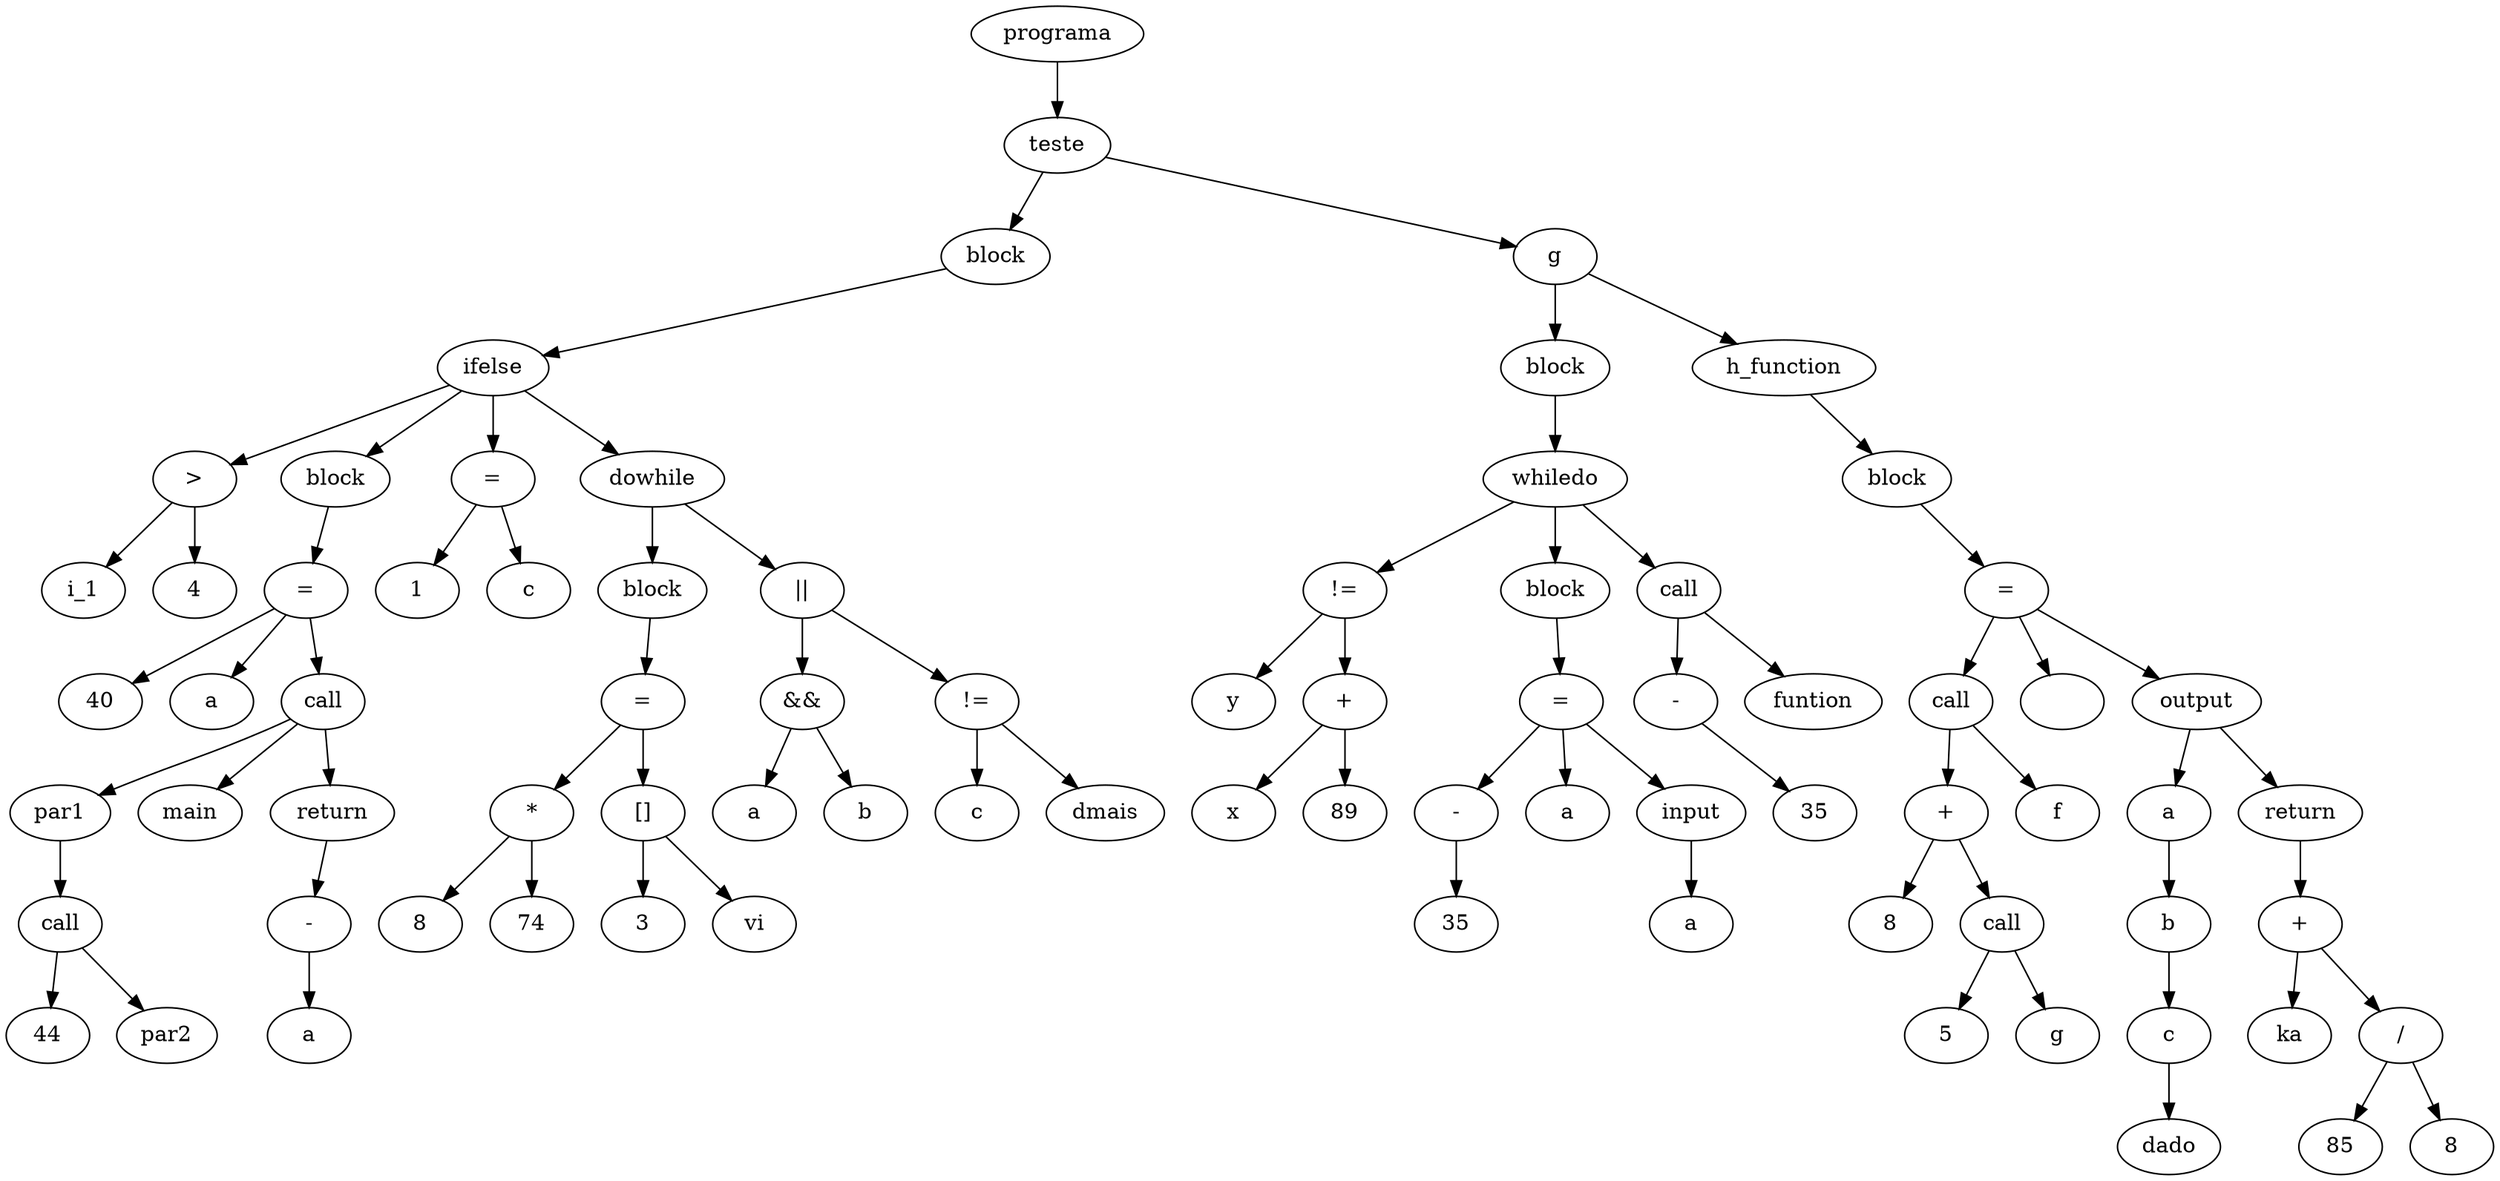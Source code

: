 digraph G {
node_0x1d57180 [label="i_1"]
node_0x1d5c040 [label="4"]
node_0x1d5c070 [label=">"]
node_0x1d5c070 -> node_0x1d57180
node_0x1d5c070 -> node_0x1d5c040
node_0x1d65e00 [label="40"]
node_0x1d65e30 [label="="]
node_0x1d65e60 [label="a"]
node_0x1d65e30 -> node_0x1d65e60
node_0x1d65e30 -> node_0x1d65e00
node_0x1d6fbd0 [label="par1"]
node_0x1d79920 [label="44"]
node_0x1d79950 [label="call"]
node_0x1d79980 [label="par2"]
node_0x1d79950 -> node_0x1d79980
node_0x1d79950 -> node_0x1d79920
node_0x1d6fbd0 -> node_0x1d79950
node_0x1d799f0 [label="call"]
node_0x1d79a20 [label="main"]
node_0x1d799f0 -> node_0x1d79a20
node_0x1d799f0 -> node_0x1d6fbd0
node_0x1d7e920 [label="a"]
node_0x1d7e950 [label="-"]
node_0x1d7e950 -> node_0x1d7e920
node_0x1d7e9a0 [label="return"]
node_0x1d7e9a0 -> node_0x1d7e950
node_0x1d799f0 -> node_0x1d7e9a0
node_0x1d65e30 -> node_0x1d799f0
node_0x1d7e9f0 [label="block"]
node_0x1d7e9f0 -> node_0x1d65e30
node_0x1d8d5d0 [label="1"]
node_0x1d8d600 [label="="]
node_0x1d8d630 [label="c"]
node_0x1d8d600 -> node_0x1d8d630
node_0x1d8d600 -> node_0x1d8d5d0
node_0x1d8d680 [label="ifelse"]
node_0x1d8d680 -> node_0x1d5c070
node_0x1d8d680 -> node_0x1d7e9f0
node_0x1d8d680 -> node_0x1d8d600
node_0x1d925c0 [label="3"]
node_0x1d97480 [label="8"]
node_0x1d9c340 [label="74"]
node_0x1d9c370 [label="*"]
node_0x1d9c370 -> node_0x1d97480
node_0x1d9c370 -> node_0x1d9c340
node_0x1d9c3c0 [label="="]
node_0x1d9c3f0 [label="[]"]
node_0x1d9c420 [label="vi"]
node_0x1d9c3c0 -> node_0x1d9c3f0
node_0x1d9c3c0 -> node_0x1d9c370
node_0x1d9c3f0 -> node_0x1d9c420
node_0x1d9c3f0 -> node_0x1d925c0
node_0x1d9c490 [label="block"]
node_0x1d9c490 -> node_0x1d9c3c0
node_0x1da6200 [label="a"]
node_0x1dab0e0 [label="b"]
node_0x1dab110 [label="&&"]
node_0x1dab110 -> node_0x1da6200
node_0x1dab110 -> node_0x1dab0e0
node_0x1db0010 [label="c"]
node_0x1db0080 [label="dmais"]
node_0x1db00b0 [label="!="]
node_0x1db00b0 -> node_0x1db0010
node_0x1db00b0 -> node_0x1db0080
node_0x1db0100 [label="||"]
node_0x1db0100 -> node_0x1dab110
node_0x1db0100 -> node_0x1db00b0
node_0x1db0150 [label="dowhile"]
node_0x1db0150 -> node_0x1d9c490
node_0x1db0150 -> node_0x1db0100
node_0x1d8d680 -> node_0x1db0150
node_0x1db01d0 [label="block"]
node_0x1db01d0 -> node_0x1d8d680
node_0x1db0200 [label="teste"]
node_0x1db0200 -> node_0x1db01d0
node_0x1dc3cd0 [label="y"]
node_0x1dc8b90 [label="x"]
node_0x1dcda50 [label="89"]
node_0x1dcda80 [label="+"]
node_0x1dcda80 -> node_0x1dc8b90
node_0x1dcda80 -> node_0x1dcda50
node_0x1dcdad0 [label="!="]
node_0x1dcdad0 -> node_0x1dc3cd0
node_0x1dcdad0 -> node_0x1dcda80
node_0x1dcdbc0 [label="35"]
node_0x1dcdbf0 [label="-"]
node_0x1dcdbf0 -> node_0x1dcdbc0
node_0x1dcdc40 [label="="]
node_0x1dcdc70 [label="a"]
node_0x1dcdc40 -> node_0x1dcdc70
node_0x1dcdc40 -> node_0x1dcdbf0
node_0x1dd2b70 [label="input"]
node_0x1dd2ba0 [label="a"]
node_0x1dd2b70 -> node_0x1dd2ba0
node_0x1dcdc40 -> node_0x1dd2b70
node_0x1dd2bf0 [label="block"]
node_0x1dd2bf0 -> node_0x1dcdc40
node_0x1dd2c40 [label="whiledo"]
node_0x1dd2c40 -> node_0x1dcdad0
node_0x1dd2c40 -> node_0x1dd2bf0
node_0x1dd7b60 [label="35"]
node_0x1dd7b90 [label="-"]
node_0x1dd7b90 -> node_0x1dd7b60
node_0x1dd7be0 [label="call"]
node_0x1dd7c10 [label="funtion"]
node_0x1dd7be0 -> node_0x1dd7c10
node_0x1dd7be0 -> node_0x1dd7b90
node_0x1dd2c40 -> node_0x1dd7be0
node_0x1dd7c60 [label="block"]
node_0x1dd7c60 -> node_0x1dd2c40
node_0x1dd7cb0 [label="g"]
node_0x1dd7cb0 -> node_0x1dd7c60
node_0x1de1ac0 [label="8"]
node_0x1de69c0 [label="5"]
node_0x1de69f0 [label="call"]
node_0x1de6a20 [label="g"]
node_0x1de69f0 -> node_0x1de6a20
node_0x1de69f0 -> node_0x1de69c0
node_0x1de6a70 [label="+"]
node_0x1de6a70 -> node_0x1de1ac0
node_0x1de6a70 -> node_0x1de69f0
node_0x1de6ac0 [label="call"]
node_0x1de6af0 [label="f"]
node_0x1de6ac0 -> node_0x1de6af0
node_0x1de6ac0 -> node_0x1de6a70
node_0x1de6b40 [label="="]
node_0x1de6b70 [label=""]
node_0x1de6b40 -> node_0x1de6b70
node_0x1de6b40 -> node_0x1de6ac0
node_0x1deba70 [label="a"]
node_0x1debae0 [label="b"]
node_0x1debb50 [label="c"]
node_0x1df0a10 [label="dado"]
node_0x1debb50 -> node_0x1df0a10
node_0x1debae0 -> node_0x1debb50
node_0x1deba70 -> node_0x1debae0
node_0x1df0aa0 [label="output"]
node_0x1df0aa0 -> node_0x1deba70
node_0x1df0b50 [label="ka"]
node_0x1df5a10 [label="85"]
node_0x1df5a80 [label="8"]
node_0x1df5ab0 [label="/"]
node_0x1df5ab0 -> node_0x1df5a10
node_0x1df5ab0 -> node_0x1df5a80
node_0x1df5b00 [label="+"]
node_0x1df5b00 -> node_0x1df0b50
node_0x1df5b00 -> node_0x1df5ab0
node_0x1df5b50 [label="return"]
node_0x1df5b50 -> node_0x1df5b00
node_0x1df0aa0 -> node_0x1df5b50
node_0x1de6b40 -> node_0x1df0aa0
node_0x1df5ba0 [label="block"]
node_0x1df5ba0 -> node_0x1de6b40
node_0x1df5bf0 [label="h_function"]
node_0x1df5bf0 -> node_0x1df5ba0
node_0x1dd7cb0 -> node_0x1df5bf0
node_0x1db0200 -> node_0x1dd7cb0
node_0x1df5c40 [label="programa"]
node_0x1df5c40 -> node_0x1db0200
}
